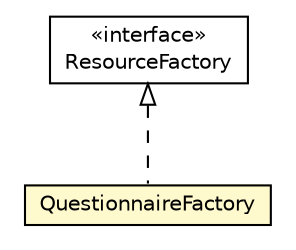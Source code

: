 #!/usr/local/bin/dot
#
# Class diagram 
# Generated by UMLGraph version R5_6-24-gf6e263 (http://www.umlgraph.org/)
#

digraph G {
	edge [fontname="Helvetica",fontsize=10,labelfontname="Helvetica",labelfontsize=10];
	node [fontname="Helvetica",fontsize=10,shape=plaintext];
	nodesep=0.25;
	ranksep=0.5;
	// org.universAAL.ontology.QuestionnaireFactory
	c301213 [label=<<table title="org.universAAL.ontology.QuestionnaireFactory" border="0" cellborder="1" cellspacing="0" cellpadding="2" port="p" bgcolor="lemonChiffon" href="./QuestionnaireFactory.html">
		<tr><td><table border="0" cellspacing="0" cellpadding="1">
<tr><td align="center" balign="center"> QuestionnaireFactory </td></tr>
		</table></td></tr>
		</table>>, URL="./QuestionnaireFactory.html", fontname="Helvetica", fontcolor="black", fontsize=10.0];
	//org.universAAL.ontology.QuestionnaireFactory implements org.universAAL.middleware.rdf.ResourceFactory
	c301802:p -> c301213:p [dir=back,arrowtail=empty,style=dashed];
	// org.universAAL.middleware.rdf.ResourceFactory
	c301802 [label=<<table title="org.universAAL.middleware.rdf.ResourceFactory" border="0" cellborder="1" cellspacing="0" cellpadding="2" port="p" href="http://java.sun.com/j2se/1.4.2/docs/api/org/universAAL/middleware/rdf/ResourceFactory.html">
		<tr><td><table border="0" cellspacing="0" cellpadding="1">
<tr><td align="center" balign="center"> &#171;interface&#187; </td></tr>
<tr><td align="center" balign="center"> ResourceFactory </td></tr>
		</table></td></tr>
		</table>>, URL="http://java.sun.com/j2se/1.4.2/docs/api/org/universAAL/middleware/rdf/ResourceFactory.html", fontname="Helvetica", fontcolor="black", fontsize=10.0];
}

